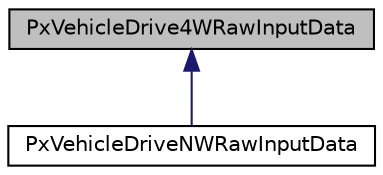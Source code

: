 digraph "PxVehicleDrive4WRawInputData"
{
  edge [fontname="Helvetica",fontsize="10",labelfontname="Helvetica",labelfontsize="10"];
  node [fontname="Helvetica",fontsize="10",shape=record];
  Node0 [label="PxVehicleDrive4WRawInputData",height=0.2,width=0.4,color="black", fillcolor="grey75", style="filled", fontcolor="black"];
  Node0 -> Node1 [dir="back",color="midnightblue",fontsize="10",style="solid",fontname="Helvetica"];
  Node1 [label="PxVehicleDriveNWRawInputData",height=0.2,width=0.4,color="black", fillcolor="white", style="filled",URL="$classPxVehicleDriveNWRawInputData.html",tooltip="Used to produce smooth vehicle driving control values from analog and digital inputs. "];
}
